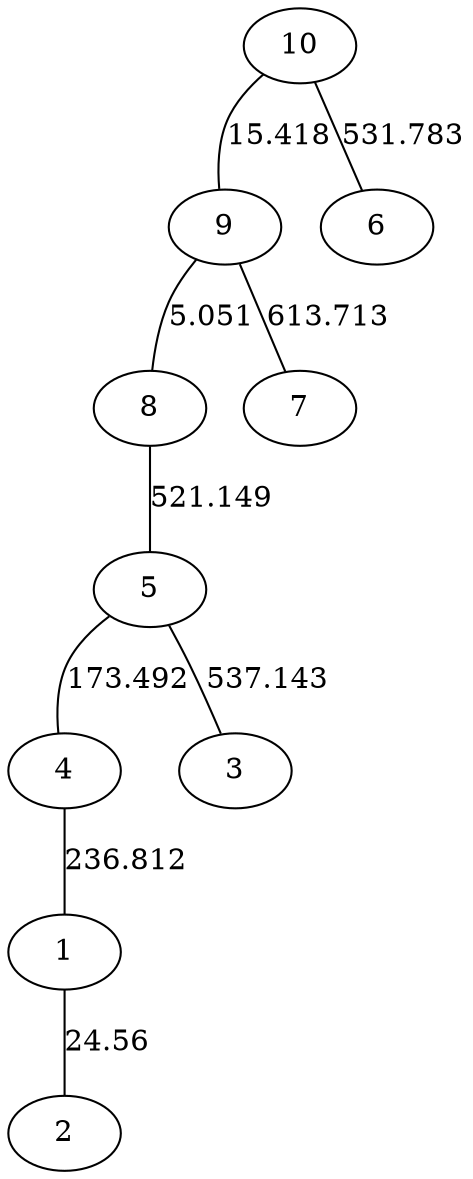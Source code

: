 graph x {
9 -- 8[label=5.051];
10 -- 9[label=15.418];
1 -- 2[label=24.56];
5 -- 4[label=173.492];
4 -- 1[label=236.812];
8 -- 5[label=521.149];
10 -- 6[label=531.783];
5 -- 3[label=537.143];
9 -- 7[label=613.713];
}